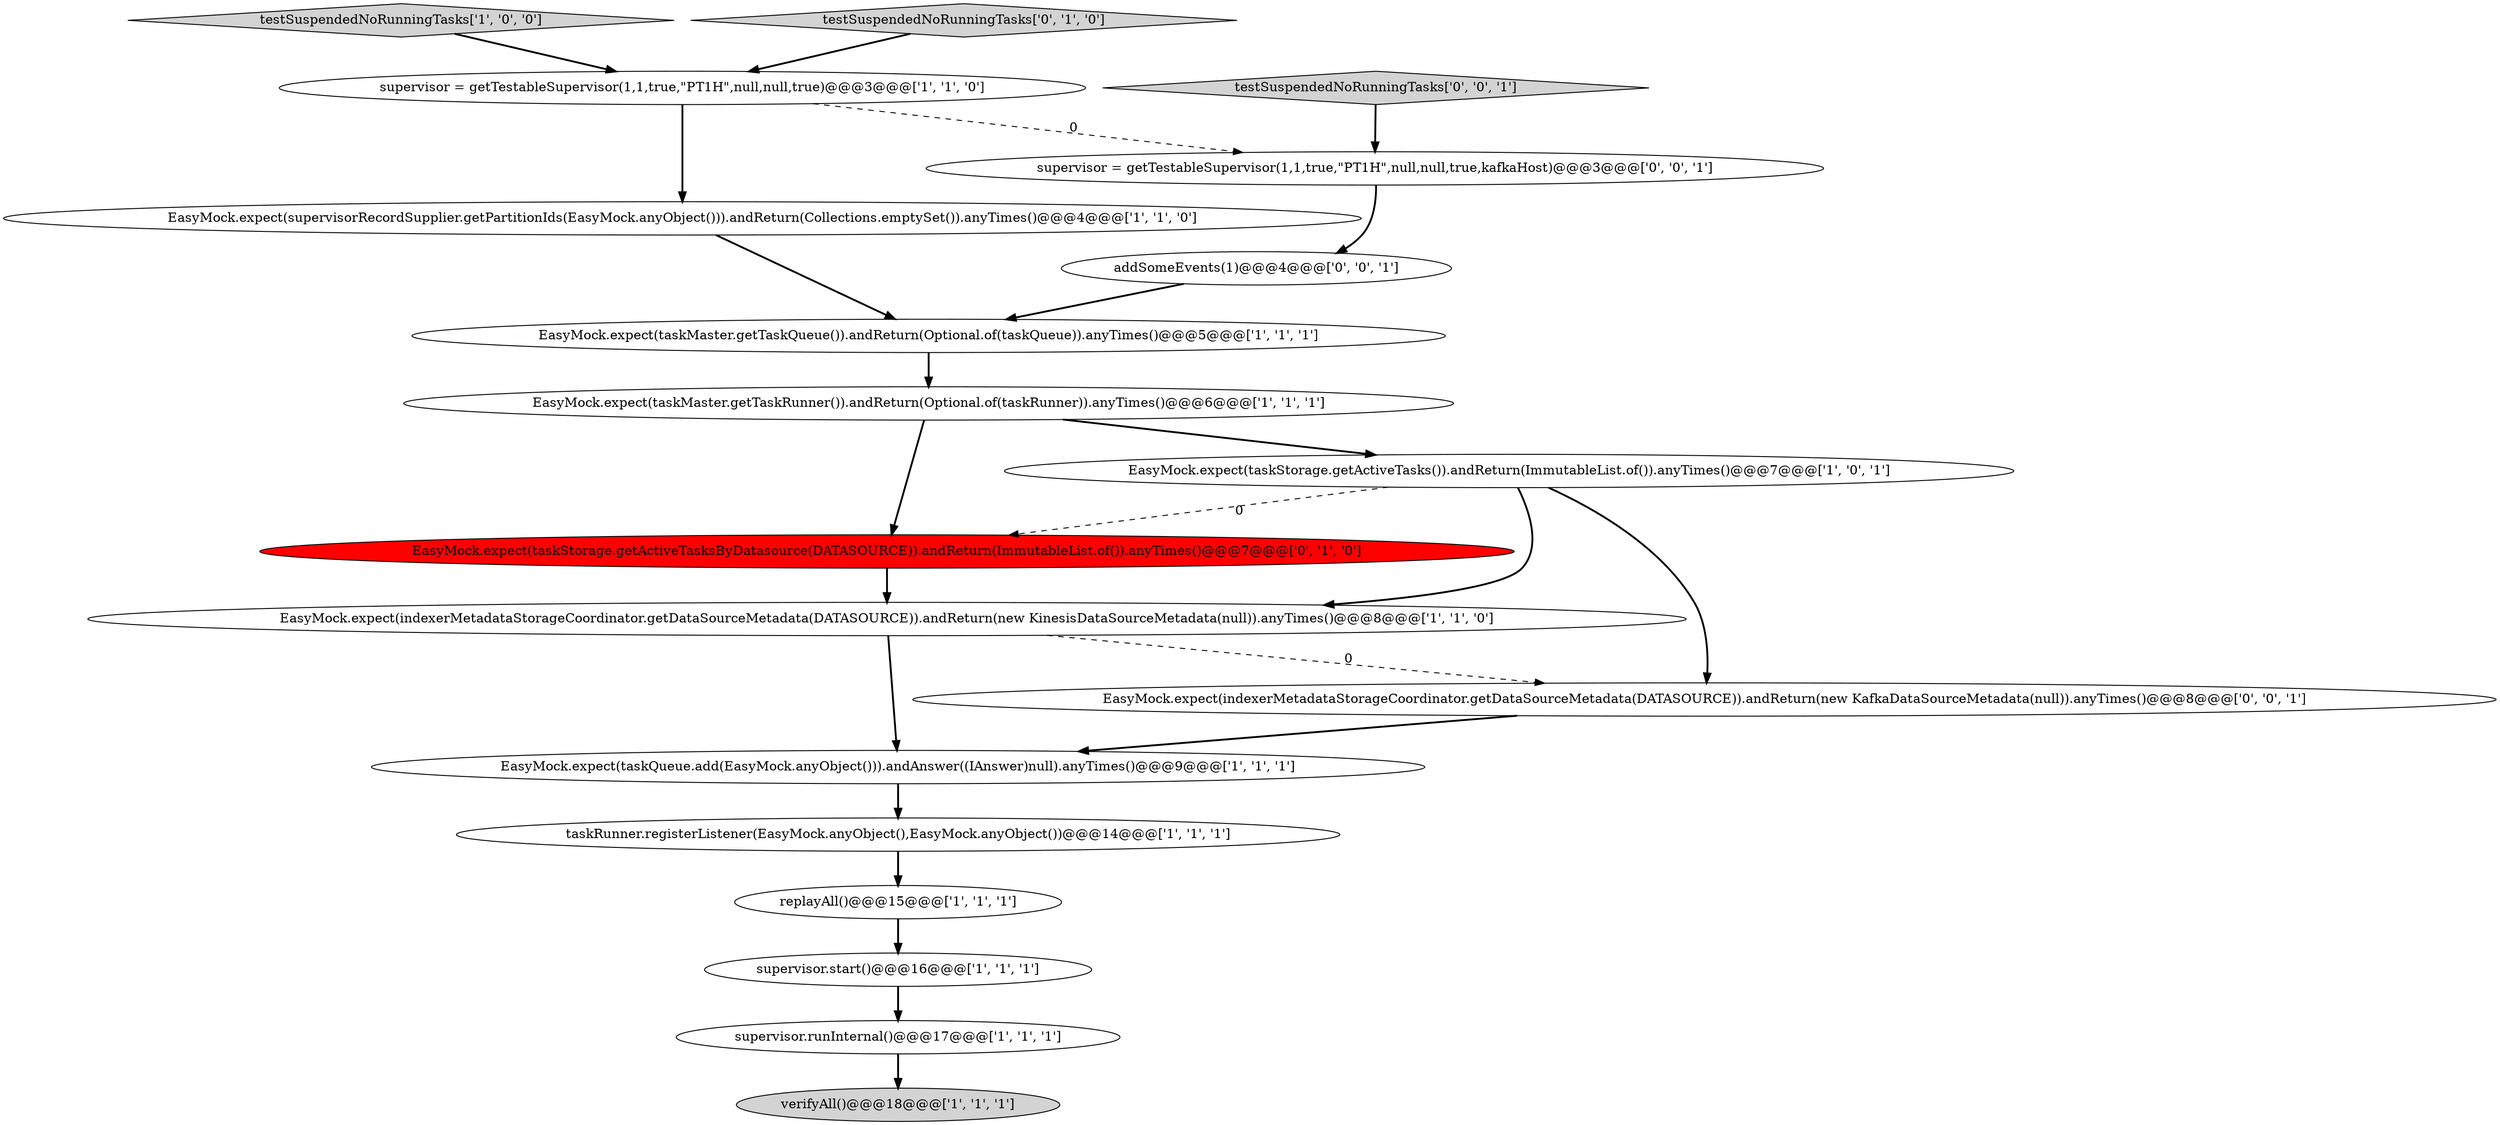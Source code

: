 digraph {
8 [style = filled, label = "EasyMock.expect(taskStorage.getActiveTasks()).andReturn(ImmutableList.of()).anyTimes()@@@7@@@['1', '0', '1']", fillcolor = white, shape = ellipse image = "AAA0AAABBB1BBB"];
4 [style = filled, label = "supervisor.start()@@@16@@@['1', '1', '1']", fillcolor = white, shape = ellipse image = "AAA0AAABBB1BBB"];
6 [style = filled, label = "supervisor = getTestableSupervisor(1,1,true,\"PT1H\",null,null,true)@@@3@@@['1', '1', '0']", fillcolor = white, shape = ellipse image = "AAA0AAABBB1BBB"];
3 [style = filled, label = "supervisor.runInternal()@@@17@@@['1', '1', '1']", fillcolor = white, shape = ellipse image = "AAA0AAABBB1BBB"];
5 [style = filled, label = "testSuspendedNoRunningTasks['1', '0', '0']", fillcolor = lightgray, shape = diamond image = "AAA0AAABBB1BBB"];
12 [style = filled, label = "replayAll()@@@15@@@['1', '1', '1']", fillcolor = white, shape = ellipse image = "AAA0AAABBB1BBB"];
1 [style = filled, label = "taskRunner.registerListener(EasyMock.anyObject(),EasyMock.anyObject())@@@14@@@['1', '1', '1']", fillcolor = white, shape = ellipse image = "AAA0AAABBB1BBB"];
7 [style = filled, label = "EasyMock.expect(supervisorRecordSupplier.getPartitionIds(EasyMock.anyObject())).andReturn(Collections.emptySet()).anyTimes()@@@4@@@['1', '1', '0']", fillcolor = white, shape = ellipse image = "AAA0AAABBB1BBB"];
2 [style = filled, label = "verifyAll()@@@18@@@['1', '1', '1']", fillcolor = lightgray, shape = ellipse image = "AAA0AAABBB1BBB"];
11 [style = filled, label = "EasyMock.expect(taskMaster.getTaskQueue()).andReturn(Optional.of(taskQueue)).anyTimes()@@@5@@@['1', '1', '1']", fillcolor = white, shape = ellipse image = "AAA0AAABBB1BBB"];
13 [style = filled, label = "EasyMock.expect(taskStorage.getActiveTasksByDatasource(DATASOURCE)).andReturn(ImmutableList.of()).anyTimes()@@@7@@@['0', '1', '0']", fillcolor = red, shape = ellipse image = "AAA1AAABBB2BBB"];
0 [style = filled, label = "EasyMock.expect(indexerMetadataStorageCoordinator.getDataSourceMetadata(DATASOURCE)).andReturn(new KinesisDataSourceMetadata(null)).anyTimes()@@@8@@@['1', '1', '0']", fillcolor = white, shape = ellipse image = "AAA0AAABBB1BBB"];
15 [style = filled, label = "testSuspendedNoRunningTasks['0', '0', '1']", fillcolor = lightgray, shape = diamond image = "AAA0AAABBB3BBB"];
10 [style = filled, label = "EasyMock.expect(taskQueue.add(EasyMock.anyObject())).andAnswer((IAnswer)null).anyTimes()@@@9@@@['1', '1', '1']", fillcolor = white, shape = ellipse image = "AAA0AAABBB1BBB"];
14 [style = filled, label = "testSuspendedNoRunningTasks['0', '1', '0']", fillcolor = lightgray, shape = diamond image = "AAA0AAABBB2BBB"];
18 [style = filled, label = "EasyMock.expect(indexerMetadataStorageCoordinator.getDataSourceMetadata(DATASOURCE)).andReturn(new KafkaDataSourceMetadata(null)).anyTimes()@@@8@@@['0', '0', '1']", fillcolor = white, shape = ellipse image = "AAA0AAABBB3BBB"];
9 [style = filled, label = "EasyMock.expect(taskMaster.getTaskRunner()).andReturn(Optional.of(taskRunner)).anyTimes()@@@6@@@['1', '1', '1']", fillcolor = white, shape = ellipse image = "AAA0AAABBB1BBB"];
17 [style = filled, label = "addSomeEvents(1)@@@4@@@['0', '0', '1']", fillcolor = white, shape = ellipse image = "AAA0AAABBB3BBB"];
16 [style = filled, label = "supervisor = getTestableSupervisor(1,1,true,\"PT1H\",null,null,true,kafkaHost)@@@3@@@['0', '0', '1']", fillcolor = white, shape = ellipse image = "AAA0AAABBB3BBB"];
4->3 [style = bold, label=""];
7->11 [style = bold, label=""];
8->18 [style = bold, label=""];
16->17 [style = bold, label=""];
9->8 [style = bold, label=""];
11->9 [style = bold, label=""];
15->16 [style = bold, label=""];
8->13 [style = dashed, label="0"];
8->0 [style = bold, label=""];
0->10 [style = bold, label=""];
6->16 [style = dashed, label="0"];
5->6 [style = bold, label=""];
3->2 [style = bold, label=""];
12->4 [style = bold, label=""];
18->10 [style = bold, label=""];
1->12 [style = bold, label=""];
0->18 [style = dashed, label="0"];
6->7 [style = bold, label=""];
10->1 [style = bold, label=""];
14->6 [style = bold, label=""];
13->0 [style = bold, label=""];
9->13 [style = bold, label=""];
17->11 [style = bold, label=""];
}

